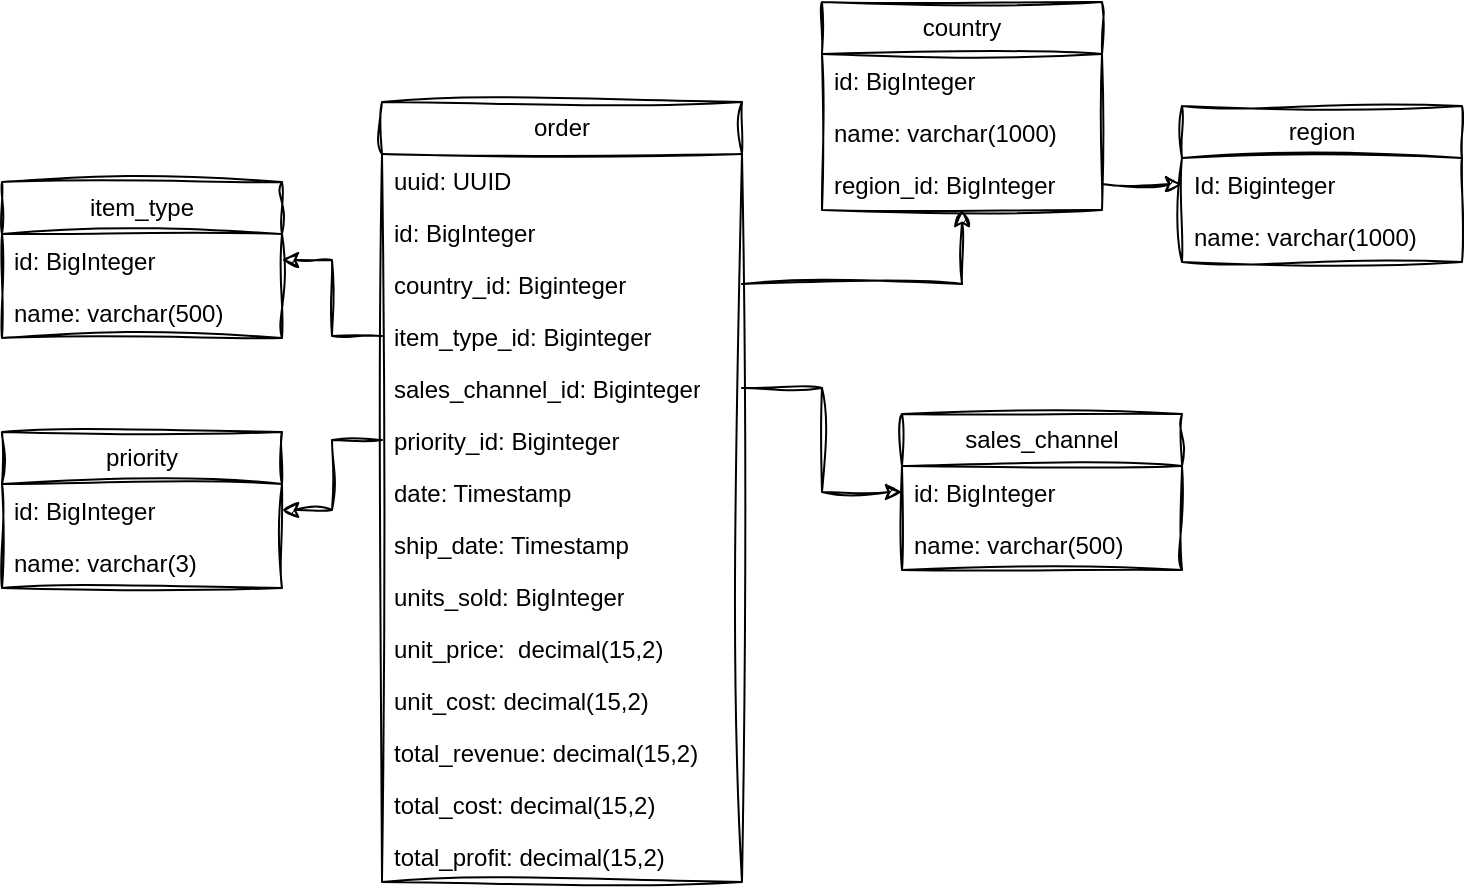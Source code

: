 <mxfile version="22.1.21" type="device">
  <diagram name="Página-1" id="A-on-Srw3zXTS7VNIFF0">
    <mxGraphModel dx="734" dy="1119" grid="1" gridSize="10" guides="1" tooltips="1" connect="1" arrows="1" fold="1" page="1" pageScale="1" pageWidth="827" pageHeight="1169" math="0" shadow="0">
      <root>
        <mxCell id="0" />
        <mxCell id="1" parent="0" />
        <mxCell id="akqQbNet2oDoCwePIcW4-1" value="order" style="swimlane;fontStyle=0;childLayout=stackLayout;horizontal=1;startSize=26;fillColor=none;horizontalStack=0;resizeParent=1;resizeParentMax=0;resizeLast=0;collapsible=1;marginBottom=0;whiteSpace=wrap;html=1;sketch=1;curveFitting=1;jiggle=2;" vertex="1" parent="1">
          <mxGeometry x="210" y="240" width="180" height="390" as="geometry" />
        </mxCell>
        <mxCell id="akqQbNet2oDoCwePIcW4-2" value="uuid: UUID" style="text;strokeColor=none;fillColor=none;align=left;verticalAlign=top;spacingLeft=4;spacingRight=4;overflow=hidden;rotatable=0;points=[[0,0.5],[1,0.5]];portConstraint=eastwest;whiteSpace=wrap;html=1;sketch=1;curveFitting=1;jiggle=2;" vertex="1" parent="akqQbNet2oDoCwePIcW4-1">
          <mxGeometry y="26" width="180" height="26" as="geometry" />
        </mxCell>
        <mxCell id="akqQbNet2oDoCwePIcW4-3" value="id: BigInteger" style="text;strokeColor=none;fillColor=none;align=left;verticalAlign=top;spacingLeft=4;spacingRight=4;overflow=hidden;rotatable=0;points=[[0,0.5],[1,0.5]];portConstraint=eastwest;whiteSpace=wrap;html=1;sketch=1;curveFitting=1;jiggle=2;" vertex="1" parent="akqQbNet2oDoCwePIcW4-1">
          <mxGeometry y="52" width="180" height="26" as="geometry" />
        </mxCell>
        <mxCell id="akqQbNet2oDoCwePIcW4-4" value="country_id: Biginteger" style="text;strokeColor=none;fillColor=none;align=left;verticalAlign=top;spacingLeft=4;spacingRight=4;overflow=hidden;rotatable=0;points=[[0,0.5],[1,0.5]];portConstraint=eastwest;whiteSpace=wrap;html=1;sketch=1;curveFitting=1;jiggle=2;" vertex="1" parent="akqQbNet2oDoCwePIcW4-1">
          <mxGeometry y="78" width="180" height="26" as="geometry" />
        </mxCell>
        <mxCell id="akqQbNet2oDoCwePIcW4-5" value="item_type_id: Biginteger" style="text;strokeColor=none;fillColor=none;align=left;verticalAlign=top;spacingLeft=4;spacingRight=4;overflow=hidden;rotatable=0;points=[[0,0.5],[1,0.5]];portConstraint=eastwest;whiteSpace=wrap;html=1;sketch=1;curveFitting=1;jiggle=2;" vertex="1" parent="akqQbNet2oDoCwePIcW4-1">
          <mxGeometry y="104" width="180" height="26" as="geometry" />
        </mxCell>
        <mxCell id="akqQbNet2oDoCwePIcW4-7" value="sales_channel_id: Biginteger" style="text;strokeColor=none;fillColor=none;align=left;verticalAlign=top;spacingLeft=4;spacingRight=4;overflow=hidden;rotatable=0;points=[[0,0.5],[1,0.5]];portConstraint=eastwest;whiteSpace=wrap;html=1;sketch=1;curveFitting=1;jiggle=2;" vertex="1" parent="akqQbNet2oDoCwePIcW4-1">
          <mxGeometry y="130" width="180" height="26" as="geometry" />
        </mxCell>
        <mxCell id="akqQbNet2oDoCwePIcW4-8" value="priority_id: Biginteger" style="text;strokeColor=none;fillColor=none;align=left;verticalAlign=top;spacingLeft=4;spacingRight=4;overflow=hidden;rotatable=0;points=[[0,0.5],[1,0.5]];portConstraint=eastwest;whiteSpace=wrap;html=1;sketch=1;curveFitting=1;jiggle=2;" vertex="1" parent="akqQbNet2oDoCwePIcW4-1">
          <mxGeometry y="156" width="180" height="26" as="geometry" />
        </mxCell>
        <mxCell id="akqQbNet2oDoCwePIcW4-56" value="date: Timestamp" style="text;strokeColor=none;fillColor=none;align=left;verticalAlign=top;spacingLeft=4;spacingRight=4;overflow=hidden;rotatable=0;points=[[0,0.5],[1,0.5]];portConstraint=eastwest;whiteSpace=wrap;html=1;sketch=1;curveFitting=1;jiggle=2;" vertex="1" parent="akqQbNet2oDoCwePIcW4-1">
          <mxGeometry y="182" width="180" height="26" as="geometry" />
        </mxCell>
        <mxCell id="akqQbNet2oDoCwePIcW4-10" value="ship_date: Timestamp" style="text;strokeColor=none;fillColor=none;align=left;verticalAlign=top;spacingLeft=4;spacingRight=4;overflow=hidden;rotatable=0;points=[[0,0.5],[1,0.5]];portConstraint=eastwest;whiteSpace=wrap;html=1;sketch=1;curveFitting=1;jiggle=2;" vertex="1" parent="akqQbNet2oDoCwePIcW4-1">
          <mxGeometry y="208" width="180" height="26" as="geometry" />
        </mxCell>
        <mxCell id="akqQbNet2oDoCwePIcW4-9" value="units_sold: BigInteger" style="text;strokeColor=none;fillColor=none;align=left;verticalAlign=top;spacingLeft=4;spacingRight=4;overflow=hidden;rotatable=0;points=[[0,0.5],[1,0.5]];portConstraint=eastwest;whiteSpace=wrap;html=1;sketch=1;curveFitting=1;jiggle=2;" vertex="1" parent="akqQbNet2oDoCwePIcW4-1">
          <mxGeometry y="234" width="180" height="26" as="geometry" />
        </mxCell>
        <mxCell id="akqQbNet2oDoCwePIcW4-11" value="unit_price:&amp;nbsp; decimal(15,2)" style="text;strokeColor=none;fillColor=none;align=left;verticalAlign=top;spacingLeft=4;spacingRight=4;overflow=hidden;rotatable=0;points=[[0,0.5],[1,0.5]];portConstraint=eastwest;whiteSpace=wrap;html=1;sketch=1;curveFitting=1;jiggle=2;" vertex="1" parent="akqQbNet2oDoCwePIcW4-1">
          <mxGeometry y="260" width="180" height="26" as="geometry" />
        </mxCell>
        <mxCell id="akqQbNet2oDoCwePIcW4-12" value="unit_cost: decimal(15,2)" style="text;strokeColor=none;fillColor=none;align=left;verticalAlign=top;spacingLeft=4;spacingRight=4;overflow=hidden;rotatable=0;points=[[0,0.5],[1,0.5]];portConstraint=eastwest;whiteSpace=wrap;html=1;sketch=1;curveFitting=1;jiggle=2;" vertex="1" parent="akqQbNet2oDoCwePIcW4-1">
          <mxGeometry y="286" width="180" height="26" as="geometry" />
        </mxCell>
        <mxCell id="akqQbNet2oDoCwePIcW4-13" value="total_revenue: decimal(15,2)" style="text;strokeColor=none;fillColor=none;align=left;verticalAlign=top;spacingLeft=4;spacingRight=4;overflow=hidden;rotatable=0;points=[[0,0.5],[1,0.5]];portConstraint=eastwest;whiteSpace=wrap;html=1;sketch=1;curveFitting=1;jiggle=2;" vertex="1" parent="akqQbNet2oDoCwePIcW4-1">
          <mxGeometry y="312" width="180" height="26" as="geometry" />
        </mxCell>
        <mxCell id="akqQbNet2oDoCwePIcW4-14" value="total_cost: decimal(15,2)" style="text;strokeColor=none;fillColor=none;align=left;verticalAlign=top;spacingLeft=4;spacingRight=4;overflow=hidden;rotatable=0;points=[[0,0.5],[1,0.5]];portConstraint=eastwest;whiteSpace=wrap;html=1;sketch=1;curveFitting=1;jiggle=2;" vertex="1" parent="akqQbNet2oDoCwePIcW4-1">
          <mxGeometry y="338" width="180" height="26" as="geometry" />
        </mxCell>
        <mxCell id="akqQbNet2oDoCwePIcW4-15" value="total_profit: decimal(15,2)" style="text;strokeColor=none;fillColor=none;align=left;verticalAlign=top;spacingLeft=4;spacingRight=4;overflow=hidden;rotatable=0;points=[[0,0.5],[1,0.5]];portConstraint=eastwest;whiteSpace=wrap;html=1;sketch=1;curveFitting=1;jiggle=2;" vertex="1" parent="akqQbNet2oDoCwePIcW4-1">
          <mxGeometry y="364" width="180" height="26" as="geometry" />
        </mxCell>
        <mxCell id="akqQbNet2oDoCwePIcW4-18" value="country" style="swimlane;fontStyle=0;childLayout=stackLayout;horizontal=1;startSize=26;fillColor=none;horizontalStack=0;resizeParent=1;resizeParentMax=0;resizeLast=0;collapsible=1;marginBottom=0;whiteSpace=wrap;html=1;strokeColor=default;rounded=0;sketch=1;curveFitting=1;jiggle=2;" vertex="1" parent="1">
          <mxGeometry x="430" y="190" width="140" height="104" as="geometry" />
        </mxCell>
        <mxCell id="akqQbNet2oDoCwePIcW4-19" value="id: BigInteger" style="text;strokeColor=none;fillColor=none;align=left;verticalAlign=top;spacingLeft=4;spacingRight=4;overflow=hidden;rotatable=0;points=[[0,0.5],[1,0.5]];portConstraint=eastwest;whiteSpace=wrap;html=1;sketch=1;curveFitting=1;jiggle=2;" vertex="1" parent="akqQbNet2oDoCwePIcW4-18">
          <mxGeometry y="26" width="140" height="26" as="geometry" />
        </mxCell>
        <mxCell id="akqQbNet2oDoCwePIcW4-20" value="name: varchar(1000)" style="text;strokeColor=none;fillColor=none;align=left;verticalAlign=top;spacingLeft=4;spacingRight=4;overflow=hidden;rotatable=0;points=[[0,0.5],[1,0.5]];portConstraint=eastwest;whiteSpace=wrap;html=1;sketch=1;curveFitting=1;jiggle=2;" vertex="1" parent="akqQbNet2oDoCwePIcW4-18">
          <mxGeometry y="52" width="140" height="26" as="geometry" />
        </mxCell>
        <mxCell id="akqQbNet2oDoCwePIcW4-21" value="region_id: BigInteger" style="text;strokeColor=none;fillColor=none;align=left;verticalAlign=top;spacingLeft=4;spacingRight=4;overflow=hidden;rotatable=0;points=[[0,0.5],[1,0.5]];portConstraint=eastwest;whiteSpace=wrap;html=1;sketch=1;curveFitting=1;jiggle=2;" vertex="1" parent="akqQbNet2oDoCwePIcW4-18">
          <mxGeometry y="78" width="140" height="26" as="geometry" />
        </mxCell>
        <mxCell id="akqQbNet2oDoCwePIcW4-17" style="edgeStyle=orthogonalEdgeStyle;rounded=0;orthogonalLoop=1;jettySize=auto;html=1;exitX=1;exitY=0.5;exitDx=0;exitDy=0;sketch=1;curveFitting=1;jiggle=2;" edge="1" parent="1" source="akqQbNet2oDoCwePIcW4-4" target="akqQbNet2oDoCwePIcW4-18">
          <mxGeometry relative="1" as="geometry">
            <mxPoint x="450" y="331" as="targetPoint" />
          </mxGeometry>
        </mxCell>
        <mxCell id="akqQbNet2oDoCwePIcW4-23" value="region" style="swimlane;fontStyle=0;childLayout=stackLayout;horizontal=1;startSize=26;fillColor=none;horizontalStack=0;resizeParent=1;resizeParentMax=0;resizeLast=0;collapsible=1;marginBottom=0;whiteSpace=wrap;html=1;sketch=1;curveFitting=1;jiggle=2;" vertex="1" parent="1">
          <mxGeometry x="610" y="242" width="140" height="78" as="geometry" />
        </mxCell>
        <mxCell id="akqQbNet2oDoCwePIcW4-24" value="Id: Biginteger" style="text;strokeColor=none;fillColor=none;align=left;verticalAlign=top;spacingLeft=4;spacingRight=4;overflow=hidden;rotatable=0;points=[[0,0.5],[1,0.5]];portConstraint=eastwest;whiteSpace=wrap;html=1;sketch=1;curveFitting=1;jiggle=2;" vertex="1" parent="akqQbNet2oDoCwePIcW4-23">
          <mxGeometry y="26" width="140" height="26" as="geometry" />
        </mxCell>
        <mxCell id="akqQbNet2oDoCwePIcW4-25" value="name: varchar(1000)" style="text;strokeColor=none;fillColor=none;align=left;verticalAlign=top;spacingLeft=4;spacingRight=4;overflow=hidden;rotatable=0;points=[[0,0.5],[1,0.5]];portConstraint=eastwest;whiteSpace=wrap;html=1;sketch=1;curveFitting=1;jiggle=2;" vertex="1" parent="akqQbNet2oDoCwePIcW4-23">
          <mxGeometry y="52" width="140" height="26" as="geometry" />
        </mxCell>
        <mxCell id="akqQbNet2oDoCwePIcW4-22" style="edgeStyle=orthogonalEdgeStyle;rounded=0;orthogonalLoop=1;jettySize=auto;html=1;exitX=1;exitY=0.5;exitDx=0;exitDy=0;sketch=1;curveFitting=1;jiggle=2;" edge="1" parent="1" source="akqQbNet2oDoCwePIcW4-21" target="akqQbNet2oDoCwePIcW4-23">
          <mxGeometry relative="1" as="geometry">
            <mxPoint x="690" y="261" as="targetPoint" />
          </mxGeometry>
        </mxCell>
        <mxCell id="akqQbNet2oDoCwePIcW4-28" value="item_type" style="swimlane;fontStyle=0;childLayout=stackLayout;horizontal=1;startSize=26;fillColor=none;horizontalStack=0;resizeParent=1;resizeParentMax=0;resizeLast=0;collapsible=1;marginBottom=0;whiteSpace=wrap;html=1;sketch=1;curveFitting=1;jiggle=2;" vertex="1" parent="1">
          <mxGeometry x="20" y="280" width="140" height="78" as="geometry" />
        </mxCell>
        <mxCell id="akqQbNet2oDoCwePIcW4-29" value="id: BigInteger" style="text;strokeColor=none;fillColor=none;align=left;verticalAlign=top;spacingLeft=4;spacingRight=4;overflow=hidden;rotatable=0;points=[[0,0.5],[1,0.5]];portConstraint=eastwest;whiteSpace=wrap;html=1;sketch=1;curveFitting=1;jiggle=2;" vertex="1" parent="akqQbNet2oDoCwePIcW4-28">
          <mxGeometry y="26" width="140" height="26" as="geometry" />
        </mxCell>
        <mxCell id="akqQbNet2oDoCwePIcW4-30" value="name: varchar(500)" style="text;strokeColor=none;fillColor=none;align=left;verticalAlign=top;spacingLeft=4;spacingRight=4;overflow=hidden;rotatable=0;points=[[0,0.5],[1,0.5]];portConstraint=eastwest;whiteSpace=wrap;html=1;sketch=1;curveFitting=1;jiggle=2;" vertex="1" parent="akqQbNet2oDoCwePIcW4-28">
          <mxGeometry y="52" width="140" height="26" as="geometry" />
        </mxCell>
        <mxCell id="akqQbNet2oDoCwePIcW4-27" style="edgeStyle=orthogonalEdgeStyle;rounded=0;orthogonalLoop=1;jettySize=auto;html=1;sketch=1;curveFitting=1;jiggle=2;" edge="1" parent="1" source="akqQbNet2oDoCwePIcW4-5" target="akqQbNet2oDoCwePIcW4-28">
          <mxGeometry relative="1" as="geometry">
            <mxPoint x="150" y="357" as="targetPoint" />
          </mxGeometry>
        </mxCell>
        <mxCell id="akqQbNet2oDoCwePIcW4-33" value="sales_channel" style="swimlane;fontStyle=0;childLayout=stackLayout;horizontal=1;startSize=26;fillColor=none;horizontalStack=0;resizeParent=1;resizeParentMax=0;resizeLast=0;collapsible=1;marginBottom=0;whiteSpace=wrap;html=1;sketch=1;curveFitting=1;jiggle=2;" vertex="1" parent="1">
          <mxGeometry x="470" y="396" width="140" height="78" as="geometry" />
        </mxCell>
        <mxCell id="akqQbNet2oDoCwePIcW4-34" value="id: BigInteger" style="text;strokeColor=none;fillColor=none;align=left;verticalAlign=top;spacingLeft=4;spacingRight=4;overflow=hidden;rotatable=0;points=[[0,0.5],[1,0.5]];portConstraint=eastwest;whiteSpace=wrap;html=1;sketch=1;curveFitting=1;jiggle=2;" vertex="1" parent="akqQbNet2oDoCwePIcW4-33">
          <mxGeometry y="26" width="140" height="26" as="geometry" />
        </mxCell>
        <mxCell id="akqQbNet2oDoCwePIcW4-35" value="name: varchar(500)" style="text;strokeColor=none;fillColor=none;align=left;verticalAlign=top;spacingLeft=4;spacingRight=4;overflow=hidden;rotatable=0;points=[[0,0.5],[1,0.5]];portConstraint=eastwest;whiteSpace=wrap;html=1;sketch=1;curveFitting=1;jiggle=2;" vertex="1" parent="akqQbNet2oDoCwePIcW4-33">
          <mxGeometry y="52" width="140" height="26" as="geometry" />
        </mxCell>
        <mxCell id="akqQbNet2oDoCwePIcW4-32" style="edgeStyle=orthogonalEdgeStyle;rounded=0;orthogonalLoop=1;jettySize=auto;html=1;exitX=1;exitY=0.5;exitDx=0;exitDy=0;sketch=1;curveFitting=1;jiggle=2;" edge="1" parent="1" source="akqQbNet2oDoCwePIcW4-7" target="akqQbNet2oDoCwePIcW4-33">
          <mxGeometry relative="1" as="geometry">
            <mxPoint x="480" y="450" as="targetPoint" />
          </mxGeometry>
        </mxCell>
        <mxCell id="akqQbNet2oDoCwePIcW4-38" value="priority" style="swimlane;fontStyle=0;childLayout=stackLayout;horizontal=1;startSize=26;fillColor=none;horizontalStack=0;resizeParent=1;resizeParentMax=0;resizeLast=0;collapsible=1;marginBottom=0;whiteSpace=wrap;html=1;sketch=1;curveFitting=1;jiggle=2;" vertex="1" parent="1">
          <mxGeometry x="20" y="405" width="140" height="78" as="geometry" />
        </mxCell>
        <mxCell id="akqQbNet2oDoCwePIcW4-39" value="id: BigInteger" style="text;strokeColor=none;fillColor=none;align=left;verticalAlign=top;spacingLeft=4;spacingRight=4;overflow=hidden;rotatable=0;points=[[0,0.5],[1,0.5]];portConstraint=eastwest;whiteSpace=wrap;html=1;sketch=1;curveFitting=1;jiggle=2;" vertex="1" parent="akqQbNet2oDoCwePIcW4-38">
          <mxGeometry y="26" width="140" height="26" as="geometry" />
        </mxCell>
        <mxCell id="akqQbNet2oDoCwePIcW4-40" value="name: varchar(3)" style="text;strokeColor=none;fillColor=none;align=left;verticalAlign=top;spacingLeft=4;spacingRight=4;overflow=hidden;rotatable=0;points=[[0,0.5],[1,0.5]];portConstraint=eastwest;whiteSpace=wrap;html=1;sketch=1;curveFitting=1;jiggle=2;" vertex="1" parent="akqQbNet2oDoCwePIcW4-38">
          <mxGeometry y="52" width="140" height="26" as="geometry" />
        </mxCell>
        <mxCell id="akqQbNet2oDoCwePIcW4-37" style="edgeStyle=orthogonalEdgeStyle;rounded=0;orthogonalLoop=1;jettySize=auto;html=1;sketch=1;curveFitting=1;jiggle=2;" edge="1" parent="1" source="akqQbNet2oDoCwePIcW4-8" target="akqQbNet2oDoCwePIcW4-38">
          <mxGeometry relative="1" as="geometry">
            <mxPoint x="120" y="460" as="targetPoint" />
          </mxGeometry>
        </mxCell>
      </root>
    </mxGraphModel>
  </diagram>
</mxfile>
